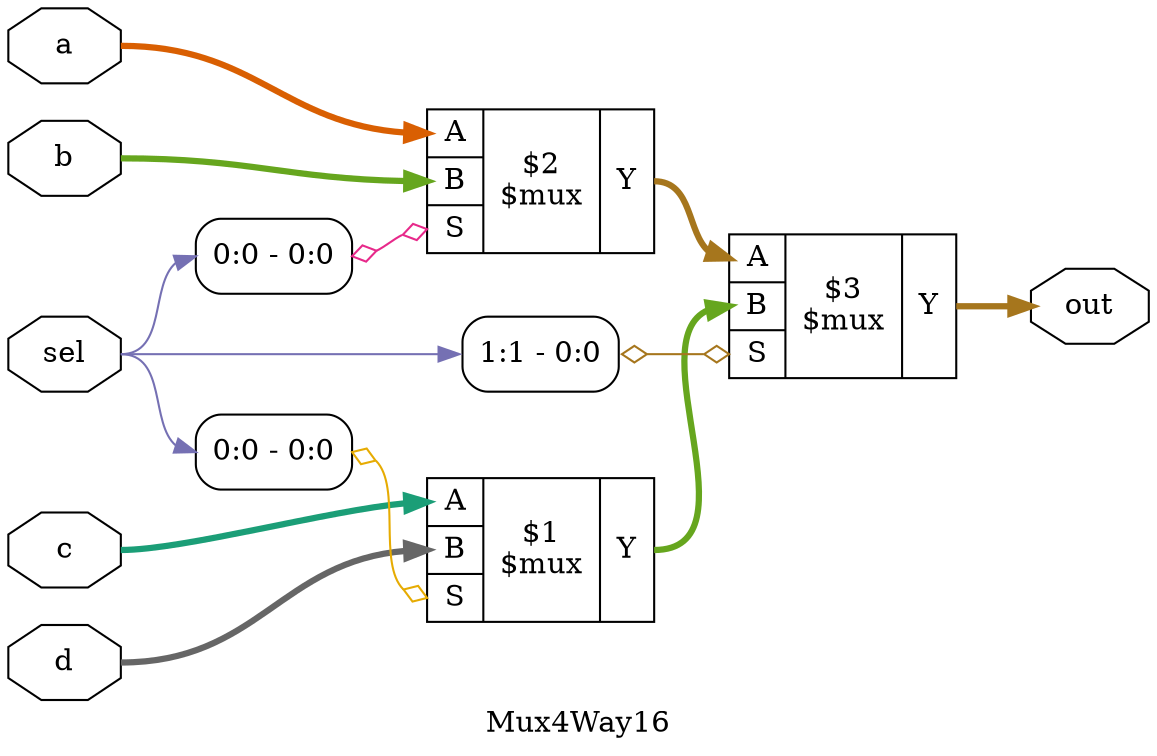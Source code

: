 digraph "Mux4Way16" {
label="Mux4Way16";
rankdir="LR";
remincross=true;
n3 [ shape=octagon, label="a", color="black", fontcolor="black" ];
n4 [ shape=octagon, label="b", color="black", fontcolor="black" ];
n5 [ shape=octagon, label="c", color="black", fontcolor="black" ];
n6 [ shape=octagon, label="d", color="black", fontcolor="black" ];
n7 [ shape=octagon, label="out", color="black", fontcolor="black" ];
n8 [ shape=octagon, label="sel", color="black", fontcolor="black" ];
{ rank="source"; n3; n4; n5; n6; n8;}
{ rank="sink"; n7;}
c13 [ shape=record, label="{{<p9> A|<p10> B|<p11> S}|$1\n$mux|{<p12> Y}}" ];
x0 [ shape=record, style=rounded, label="<s0> 0:0 - 0:0 " ];
x0:e -> c13:p11:w [arrowhead=odiamond, arrowtail=odiamond, dir=both, colorscheme="dark28", color="6", fontcolor="6", label=""];
c14 [ shape=record, label="{{<p9> A|<p10> B|<p11> S}|$2\n$mux|{<p12> Y}}" ];
x1 [ shape=record, style=rounded, label="<s0> 0:0 - 0:0 " ];
x1:e -> c14:p11:w [arrowhead=odiamond, arrowtail=odiamond, dir=both, colorscheme="dark28", color="4", fontcolor="4", label=""];
c15 [ shape=record, label="{{<p9> A|<p10> B|<p11> S}|$3\n$mux|{<p12> Y}}" ];
x2 [ shape=record, style=rounded, label="<s0> 1:1 - 0:0 " ];
x2:e -> c15:p11:w [arrowhead=odiamond, arrowtail=odiamond, dir=both, colorscheme="dark28", color="7", fontcolor="7", label=""];
c13:p12:e -> c15:p10:w [colorscheme="dark28", color="5", fontcolor="5", style="setlinewidth(3)", label=""];
c14:p12:e -> c15:p9:w [colorscheme="dark28", color="7", fontcolor="7", style="setlinewidth(3)", label=""];
n3:e -> c14:p9:w [colorscheme="dark28", color="2", fontcolor="2", style="setlinewidth(3)", label=""];
n4:e -> c14:p10:w [colorscheme="dark28", color="5", fontcolor="5", style="setlinewidth(3)", label=""];
n5:e -> c13:p9:w [colorscheme="dark28", color="1", fontcolor="1", style="setlinewidth(3)", label=""];
n6:e -> c13:p10:w [colorscheme="dark28", color="8", fontcolor="8", style="setlinewidth(3)", label=""];
c15:p12:e -> n7:w [colorscheme="dark28", color="7", fontcolor="7", style="setlinewidth(3)", label=""];
n8:e -> x0:s0:w [colorscheme="dark28", color="3", fontcolor="3", label=""];
n8:e -> x1:s0:w [colorscheme="dark28", color="3", fontcolor="3", label=""];
n8:e -> x2:s0:w [colorscheme="dark28", color="3", fontcolor="3", label=""];
}
